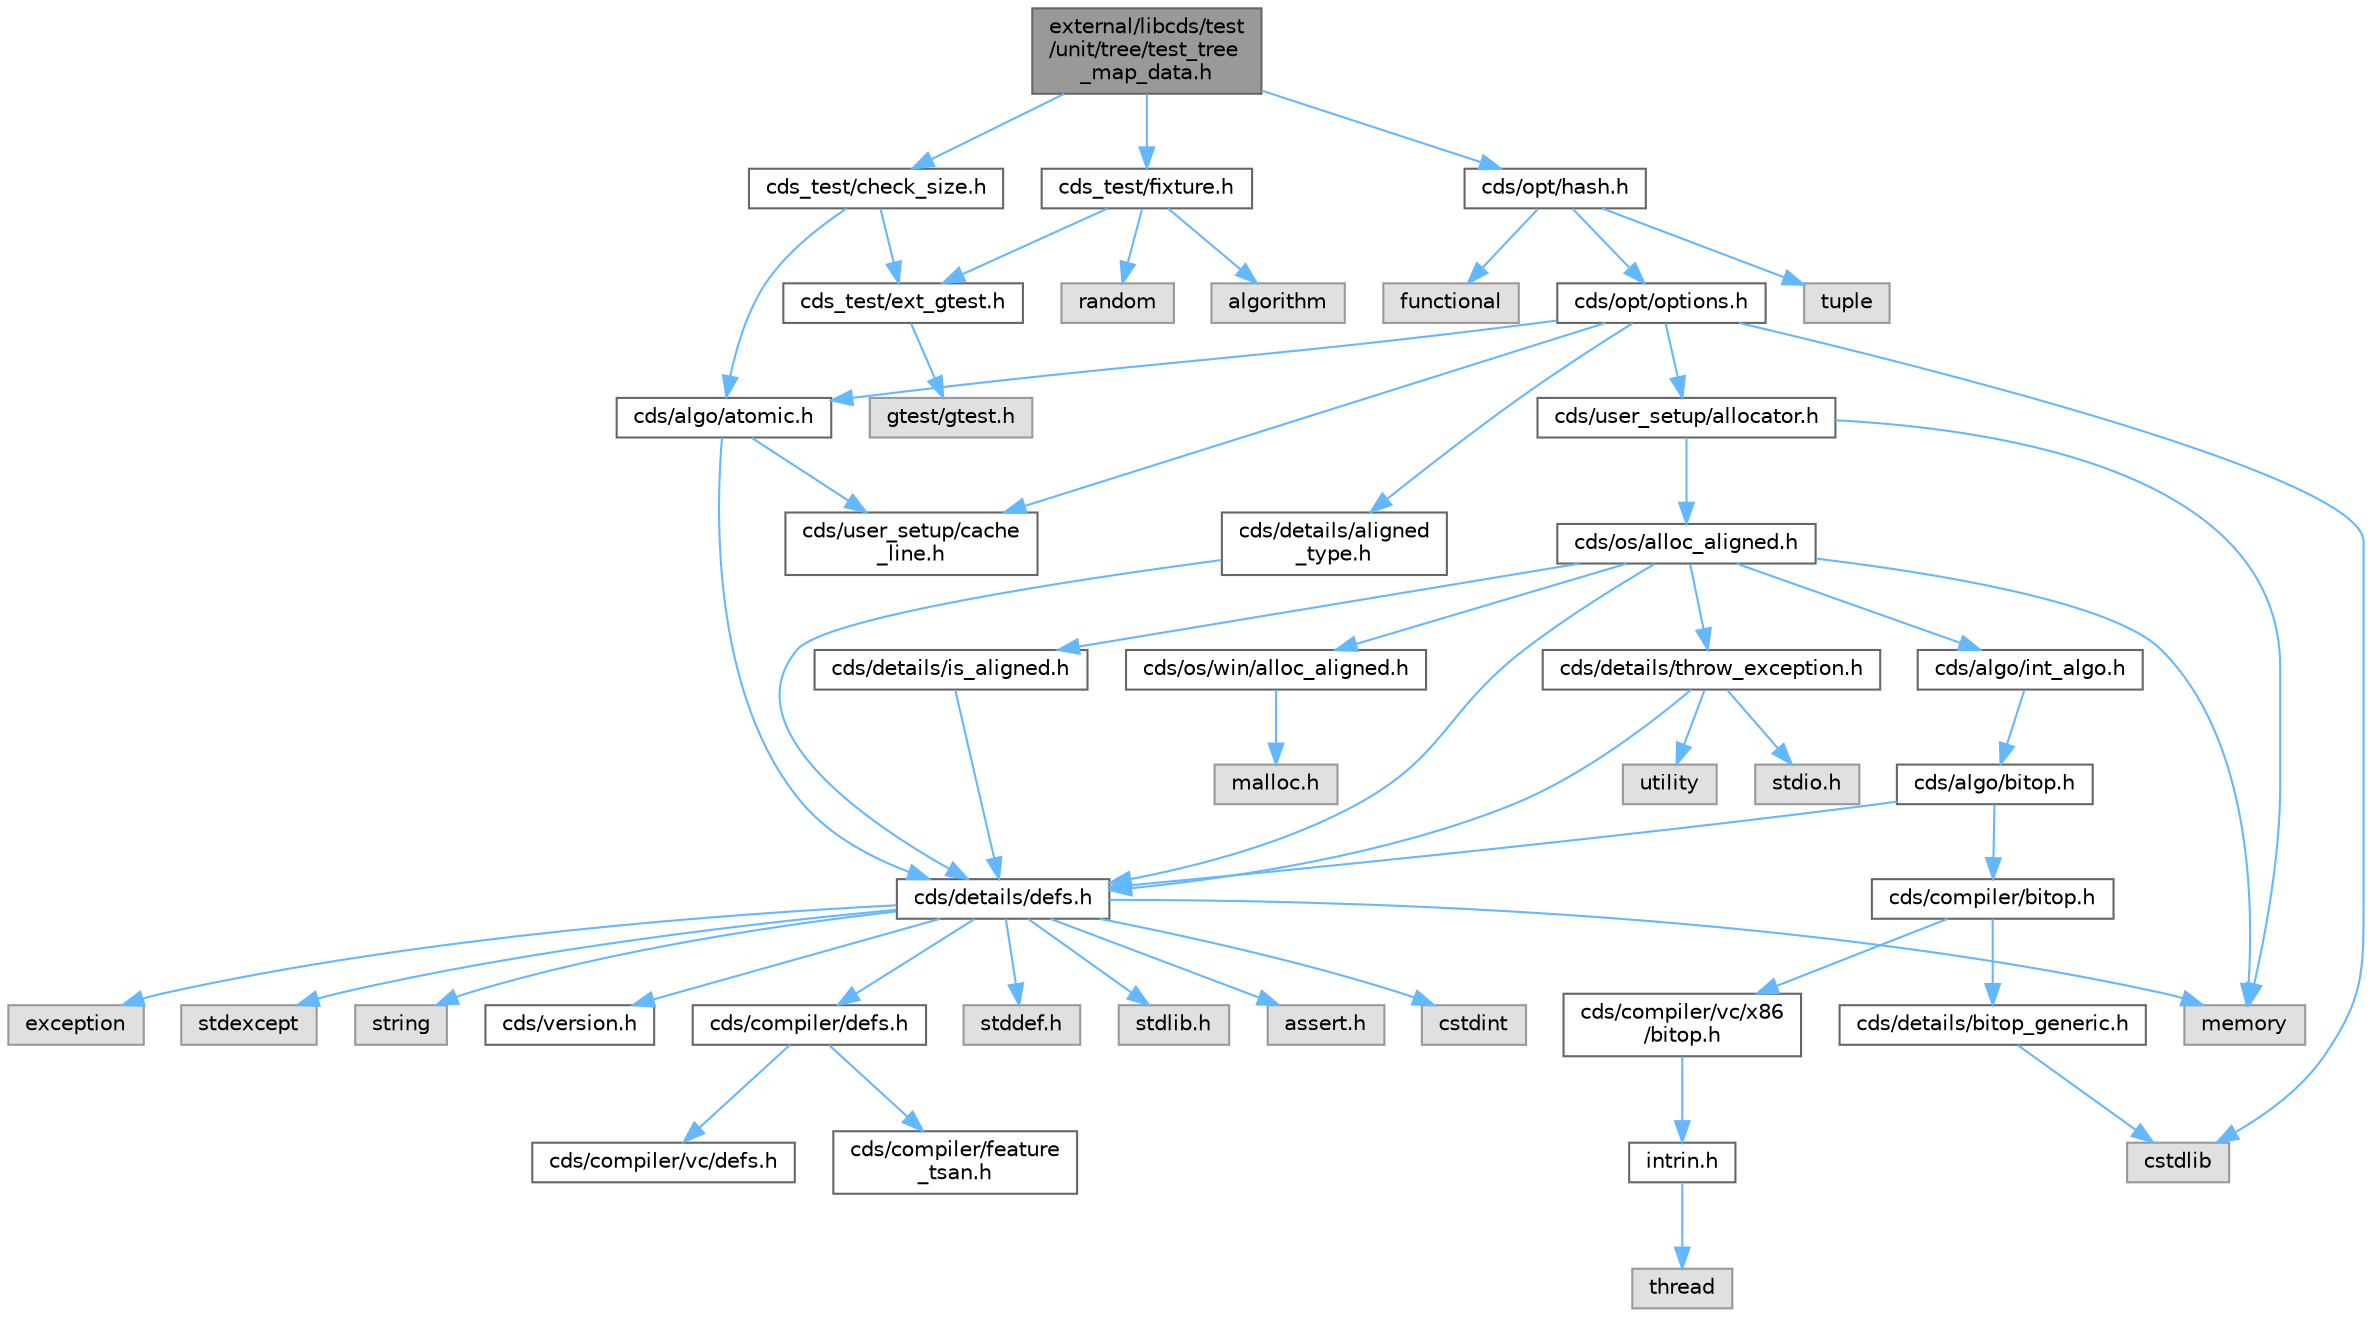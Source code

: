 digraph "external/libcds/test/unit/tree/test_tree_map_data.h"
{
 // LATEX_PDF_SIZE
  bgcolor="transparent";
  edge [fontname=Helvetica,fontsize=10,labelfontname=Helvetica,labelfontsize=10];
  node [fontname=Helvetica,fontsize=10,shape=box,height=0.2,width=0.4];
  Node1 [id="Node000001",label="external/libcds/test\l/unit/tree/test_tree\l_map_data.h",height=0.2,width=0.4,color="gray40", fillcolor="grey60", style="filled", fontcolor="black",tooltip=" "];
  Node1 -> Node2 [id="edge1_Node000001_Node000002",color="steelblue1",style="solid",tooltip=" "];
  Node2 [id="Node000002",label="cds_test/check_size.h",height=0.2,width=0.4,color="grey40", fillcolor="white", style="filled",URL="$check__size_8h.html",tooltip=" "];
  Node2 -> Node3 [id="edge2_Node000002_Node000003",color="steelblue1",style="solid",tooltip=" "];
  Node3 [id="Node000003",label="cds_test/ext_gtest.h",height=0.2,width=0.4,color="grey40", fillcolor="white", style="filled",URL="$ext__gtest_8h.html",tooltip=" "];
  Node3 -> Node4 [id="edge3_Node000003_Node000004",color="steelblue1",style="solid",tooltip=" "];
  Node4 [id="Node000004",label="gtest/gtest.h",height=0.2,width=0.4,color="grey60", fillcolor="#E0E0E0", style="filled",tooltip=" "];
  Node2 -> Node5 [id="edge4_Node000002_Node000005",color="steelblue1",style="solid",tooltip=" "];
  Node5 [id="Node000005",label="cds/algo/atomic.h",height=0.2,width=0.4,color="grey40", fillcolor="white", style="filled",URL="$external_2libcds_2cds_2algo_2atomic_8h.html",tooltip=" "];
  Node5 -> Node6 [id="edge5_Node000005_Node000006",color="steelblue1",style="solid",tooltip=" "];
  Node6 [id="Node000006",label="cds/details/defs.h",height=0.2,width=0.4,color="grey40", fillcolor="white", style="filled",URL="$details_2defs_8h.html",tooltip=" "];
  Node6 -> Node7 [id="edge6_Node000006_Node000007",color="steelblue1",style="solid",tooltip=" "];
  Node7 [id="Node000007",label="stddef.h",height=0.2,width=0.4,color="grey60", fillcolor="#E0E0E0", style="filled",tooltip=" "];
  Node6 -> Node8 [id="edge7_Node000006_Node000008",color="steelblue1",style="solid",tooltip=" "];
  Node8 [id="Node000008",label="stdlib.h",height=0.2,width=0.4,color="grey60", fillcolor="#E0E0E0", style="filled",tooltip=" "];
  Node6 -> Node9 [id="edge8_Node000006_Node000009",color="steelblue1",style="solid",tooltip=" "];
  Node9 [id="Node000009",label="assert.h",height=0.2,width=0.4,color="grey60", fillcolor="#E0E0E0", style="filled",tooltip=" "];
  Node6 -> Node10 [id="edge9_Node000006_Node000010",color="steelblue1",style="solid",tooltip=" "];
  Node10 [id="Node000010",label="cstdint",height=0.2,width=0.4,color="grey60", fillcolor="#E0E0E0", style="filled",tooltip=" "];
  Node6 -> Node11 [id="edge10_Node000006_Node000011",color="steelblue1",style="solid",tooltip=" "];
  Node11 [id="Node000011",label="exception",height=0.2,width=0.4,color="grey60", fillcolor="#E0E0E0", style="filled",tooltip=" "];
  Node6 -> Node12 [id="edge11_Node000006_Node000012",color="steelblue1",style="solid",tooltip=" "];
  Node12 [id="Node000012",label="stdexcept",height=0.2,width=0.4,color="grey60", fillcolor="#E0E0E0", style="filled",tooltip=" "];
  Node6 -> Node13 [id="edge12_Node000006_Node000013",color="steelblue1",style="solid",tooltip=" "];
  Node13 [id="Node000013",label="string",height=0.2,width=0.4,color="grey60", fillcolor="#E0E0E0", style="filled",tooltip=" "];
  Node6 -> Node14 [id="edge13_Node000006_Node000014",color="steelblue1",style="solid",tooltip=" "];
  Node14 [id="Node000014",label="memory",height=0.2,width=0.4,color="grey60", fillcolor="#E0E0E0", style="filled",tooltip=" "];
  Node6 -> Node15 [id="edge14_Node000006_Node000015",color="steelblue1",style="solid",tooltip=" "];
  Node15 [id="Node000015",label="cds/version.h",height=0.2,width=0.4,color="grey40", fillcolor="white", style="filled",URL="$external_2libcds_2cds_2version_8h.html",tooltip=" "];
  Node6 -> Node16 [id="edge15_Node000006_Node000016",color="steelblue1",style="solid",tooltip=" "];
  Node16 [id="Node000016",label="cds/compiler/defs.h",height=0.2,width=0.4,color="grey40", fillcolor="white", style="filled",URL="$compiler_2defs_8h.html",tooltip=" "];
  Node16 -> Node17 [id="edge16_Node000016_Node000017",color="steelblue1",style="solid",tooltip=" "];
  Node17 [id="Node000017",label="cds/compiler/vc/defs.h",height=0.2,width=0.4,color="grey40", fillcolor="white", style="filled",URL="$compiler_2vc_2defs_8h.html",tooltip=" "];
  Node16 -> Node18 [id="edge17_Node000016_Node000018",color="steelblue1",style="solid",tooltip=" "];
  Node18 [id="Node000018",label="cds/compiler/feature\l_tsan.h",height=0.2,width=0.4,color="grey40", fillcolor="white", style="filled",URL="$feature__tsan_8h.html",tooltip=" "];
  Node5 -> Node19 [id="edge18_Node000005_Node000019",color="steelblue1",style="solid",tooltip=" "];
  Node19 [id="Node000019",label="cds/user_setup/cache\l_line.h",height=0.2,width=0.4,color="grey40", fillcolor="white", style="filled",URL="$cache__line_8h.html",tooltip="Cache-line size definition"];
  Node1 -> Node20 [id="edge19_Node000001_Node000020",color="steelblue1",style="solid",tooltip=" "];
  Node20 [id="Node000020",label="cds_test/fixture.h",height=0.2,width=0.4,color="grey40", fillcolor="white", style="filled",URL="$fixture_8h.html",tooltip=" "];
  Node20 -> Node3 [id="edge20_Node000020_Node000003",color="steelblue1",style="solid",tooltip=" "];
  Node20 -> Node21 [id="edge21_Node000020_Node000021",color="steelblue1",style="solid",tooltip=" "];
  Node21 [id="Node000021",label="algorithm",height=0.2,width=0.4,color="grey60", fillcolor="#E0E0E0", style="filled",tooltip=" "];
  Node20 -> Node22 [id="edge22_Node000020_Node000022",color="steelblue1",style="solid",tooltip=" "];
  Node22 [id="Node000022",label="random",height=0.2,width=0.4,color="grey60", fillcolor="#E0E0E0", style="filled",tooltip=" "];
  Node1 -> Node23 [id="edge23_Node000001_Node000023",color="steelblue1",style="solid",tooltip=" "];
  Node23 [id="Node000023",label="cds/opt/hash.h",height=0.2,width=0.4,color="grey40", fillcolor="white", style="filled",URL="$external_2libcds_2cds_2opt_2hash_8h.html",tooltip=" "];
  Node23 -> Node24 [id="edge24_Node000023_Node000024",color="steelblue1",style="solid",tooltip=" "];
  Node24 [id="Node000024",label="tuple",height=0.2,width=0.4,color="grey60", fillcolor="#E0E0E0", style="filled",tooltip=" "];
  Node23 -> Node25 [id="edge25_Node000023_Node000025",color="steelblue1",style="solid",tooltip=" "];
  Node25 [id="Node000025",label="functional",height=0.2,width=0.4,color="grey60", fillcolor="#E0E0E0", style="filled",tooltip=" "];
  Node23 -> Node26 [id="edge26_Node000023_Node000026",color="steelblue1",style="solid",tooltip=" "];
  Node26 [id="Node000026",label="cds/opt/options.h",height=0.2,width=0.4,color="grey40", fillcolor="white", style="filled",URL="$opt_2options_8h.html",tooltip=" "];
  Node26 -> Node27 [id="edge27_Node000026_Node000027",color="steelblue1",style="solid",tooltip=" "];
  Node27 [id="Node000027",label="cstdlib",height=0.2,width=0.4,color="grey60", fillcolor="#E0E0E0", style="filled",tooltip=" "];
  Node26 -> Node28 [id="edge28_Node000026_Node000028",color="steelblue1",style="solid",tooltip=" "];
  Node28 [id="Node000028",label="cds/details/aligned\l_type.h",height=0.2,width=0.4,color="grey40", fillcolor="white", style="filled",URL="$aligned__type_8h.html",tooltip=" "];
  Node28 -> Node6 [id="edge29_Node000028_Node000006",color="steelblue1",style="solid",tooltip=" "];
  Node26 -> Node29 [id="edge30_Node000026_Node000029",color="steelblue1",style="solid",tooltip=" "];
  Node29 [id="Node000029",label="cds/user_setup/allocator.h",height=0.2,width=0.4,color="grey40", fillcolor="white", style="filled",URL="$external_2libcds_2cds_2user__setup_2allocator_8h.html",tooltip="Default implementation of allocator classes."];
  Node29 -> Node14 [id="edge31_Node000029_Node000014",color="steelblue1",style="solid",tooltip=" "];
  Node29 -> Node30 [id="edge32_Node000029_Node000030",color="steelblue1",style="solid",tooltip=" "];
  Node30 [id="Node000030",label="cds/os/alloc_aligned.h",height=0.2,width=0.4,color="grey40", fillcolor="white", style="filled",URL="$alloc__aligned_8h.html",tooltip=" "];
  Node30 -> Node6 [id="edge33_Node000030_Node000006",color="steelblue1",style="solid",tooltip=" "];
  Node30 -> Node31 [id="edge34_Node000030_Node000031",color="steelblue1",style="solid",tooltip=" "];
  Node31 [id="Node000031",label="cds/os/win/alloc_aligned.h",height=0.2,width=0.4,color="grey40", fillcolor="white", style="filled",URL="$win_2alloc__aligned_8h.html",tooltip=" "];
  Node31 -> Node32 [id="edge35_Node000031_Node000032",color="steelblue1",style="solid",tooltip=" "];
  Node32 [id="Node000032",label="malloc.h",height=0.2,width=0.4,color="grey60", fillcolor="#E0E0E0", style="filled",tooltip=" "];
  Node30 -> Node14 [id="edge36_Node000030_Node000014",color="steelblue1",style="solid",tooltip=" "];
  Node30 -> Node33 [id="edge37_Node000030_Node000033",color="steelblue1",style="solid",tooltip=" "];
  Node33 [id="Node000033",label="cds/details/is_aligned.h",height=0.2,width=0.4,color="grey40", fillcolor="white", style="filled",URL="$is__aligned_8h.html",tooltip=" "];
  Node33 -> Node6 [id="edge38_Node000033_Node000006",color="steelblue1",style="solid",tooltip=" "];
  Node30 -> Node34 [id="edge39_Node000030_Node000034",color="steelblue1",style="solid",tooltip=" "];
  Node34 [id="Node000034",label="cds/algo/int_algo.h",height=0.2,width=0.4,color="grey40", fillcolor="white", style="filled",URL="$int__algo_8h.html",tooltip=" "];
  Node34 -> Node35 [id="edge40_Node000034_Node000035",color="steelblue1",style="solid",tooltip=" "];
  Node35 [id="Node000035",label="cds/algo/bitop.h",height=0.2,width=0.4,color="grey40", fillcolor="white", style="filled",URL="$algo_2bitop_8h.html",tooltip=" "];
  Node35 -> Node6 [id="edge41_Node000035_Node000006",color="steelblue1",style="solid",tooltip=" "];
  Node35 -> Node36 [id="edge42_Node000035_Node000036",color="steelblue1",style="solid",tooltip=" "];
  Node36 [id="Node000036",label="cds/compiler/bitop.h",height=0.2,width=0.4,color="grey40", fillcolor="white", style="filled",URL="$compiler_2bitop_8h.html",tooltip=" "];
  Node36 -> Node37 [id="edge43_Node000036_Node000037",color="steelblue1",style="solid",tooltip=" "];
  Node37 [id="Node000037",label="cds/compiler/vc/x86\l/bitop.h",height=0.2,width=0.4,color="grey40", fillcolor="white", style="filled",URL="$compiler_2vc_2x86_2bitop_8h.html",tooltip=" "];
  Node37 -> Node38 [id="edge44_Node000037_Node000038",color="steelblue1",style="solid",tooltip=" "];
  Node38 [id="Node000038",label="intrin.h",height=0.2,width=0.4,color="grey40", fillcolor="white", style="filled",URL="$intrin_8h.html",tooltip=" "];
  Node38 -> Node39 [id="edge45_Node000038_Node000039",color="steelblue1",style="solid",tooltip=" "];
  Node39 [id="Node000039",label="thread",height=0.2,width=0.4,color="grey60", fillcolor="#E0E0E0", style="filled",tooltip=" "];
  Node36 -> Node40 [id="edge46_Node000036_Node000040",color="steelblue1",style="solid",tooltip=" "];
  Node40 [id="Node000040",label="cds/details/bitop_generic.h",height=0.2,width=0.4,color="grey40", fillcolor="white", style="filled",URL="$bitop__generic_8h.html",tooltip=" "];
  Node40 -> Node27 [id="edge47_Node000040_Node000027",color="steelblue1",style="solid",tooltip=" "];
  Node30 -> Node41 [id="edge48_Node000030_Node000041",color="steelblue1",style="solid",tooltip=" "];
  Node41 [id="Node000041",label="cds/details/throw_exception.h",height=0.2,width=0.4,color="grey40", fillcolor="white", style="filled",URL="$throw__exception_8h.html",tooltip=" "];
  Node41 -> Node6 [id="edge49_Node000041_Node000006",color="steelblue1",style="solid",tooltip=" "];
  Node41 -> Node42 [id="edge50_Node000041_Node000042",color="steelblue1",style="solid",tooltip=" "];
  Node42 [id="Node000042",label="stdio.h",height=0.2,width=0.4,color="grey60", fillcolor="#E0E0E0", style="filled",tooltip=" "];
  Node41 -> Node43 [id="edge51_Node000041_Node000043",color="steelblue1",style="solid",tooltip=" "];
  Node43 [id="Node000043",label="utility",height=0.2,width=0.4,color="grey60", fillcolor="#E0E0E0", style="filled",tooltip=" "];
  Node26 -> Node19 [id="edge52_Node000026_Node000019",color="steelblue1",style="solid",tooltip=" "];
  Node26 -> Node5 [id="edge53_Node000026_Node000005",color="steelblue1",style="solid",tooltip=" "];
}
